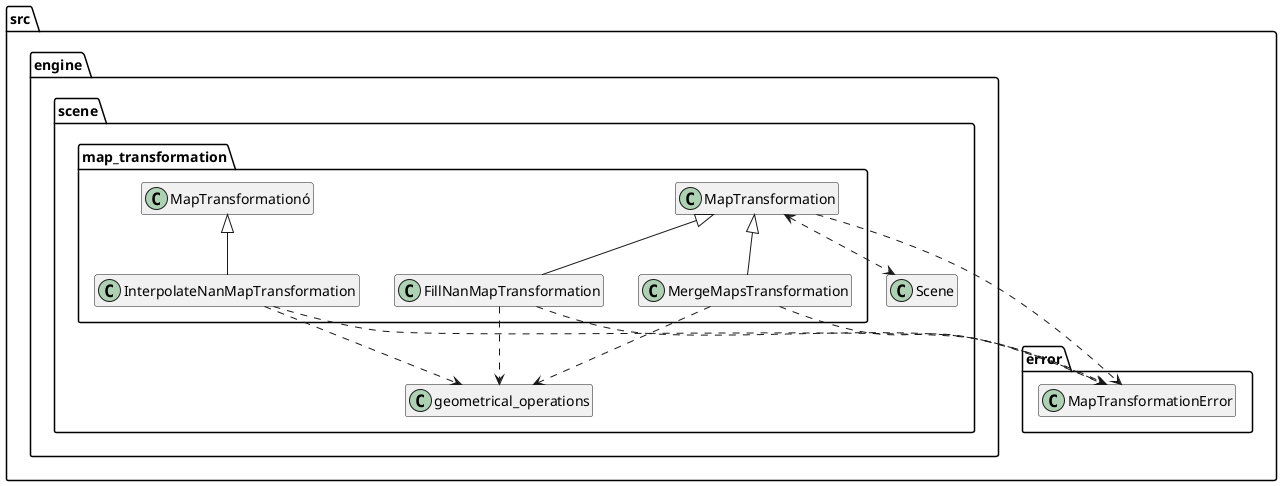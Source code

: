 @startuml

' Template file to use to create the diagrams od the packages.
' Every file must have a sub part called INTERNAL with the internal connections of the package and
' a sub part called EXTERNAL with the external parts.

!startsub INTERNAL

package src.engine.scene.map_transformation {
    class src.engine.scene.map_transformation.MapTransformation
    class src.engine.scene.map_transformation.MergeMapsTransformation
    class src.engine.scene.map_transformation.FillNanMapTransformation
    class src.engine.scene.map_transformation.InterpolateNanMapTransformation
}

src.engine.scene.map_transformation.MergeMapsTransformation -u-|> src.engine.scene.map_transformation.MapTransformation
src.engine.scene.map_transformation.FillNanMapTransformation -u-|> src.engine.scene.map_transformation.MapTransformation
src.engine.scene.map_transformation.InterpolateNanMapTransformation -u-|> src.engine.scene.map_transformation.MapTransformationó
!endsub

!startsub EXTERNAL
    src.engine.scene.map_transformation.MapTransformation <..> src.engine.scene.Scene

    src.engine.scene.map_transformation.MapTransformation ..> src.error.MapTransformationError

    src.engine.scene.map_transformation.MergeMapsTransformation ..> src.error.MapTransformationError
    src.engine.scene.map_transformation.MergeMapsTransformation ..> src.engine.scene.geometrical_operations

    src.engine.scene.map_transformation.FillNanMapTransformation ..> src.error.MapTransformationError
    src.engine.scene.map_transformation.FillNanMapTransformation ..> src.engine.scene.geometrical_operations

    src.engine.scene.map_transformation.InterpolateNanMapTransformation ..> src.error.MapTransformationError
    src.engine.scene.map_transformation.InterpolateNanMapTransformation ..> src.engine.scene.geometrical_operations
!endsub


' Code that will affect only the current diagram
' can be messy since it will not be imported
hide members

@enduml